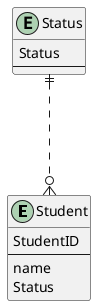 @startuml student
' ENUMで取りうる値を別のテーブルにレコードとして管理しておき、そのテーブルへの参照キーとして列を定義する

entity Student {
  StudentID
  --
  name
  Status
}

entity Status {
  Status
  --
}

Status ||...o{ Student

@enduml
